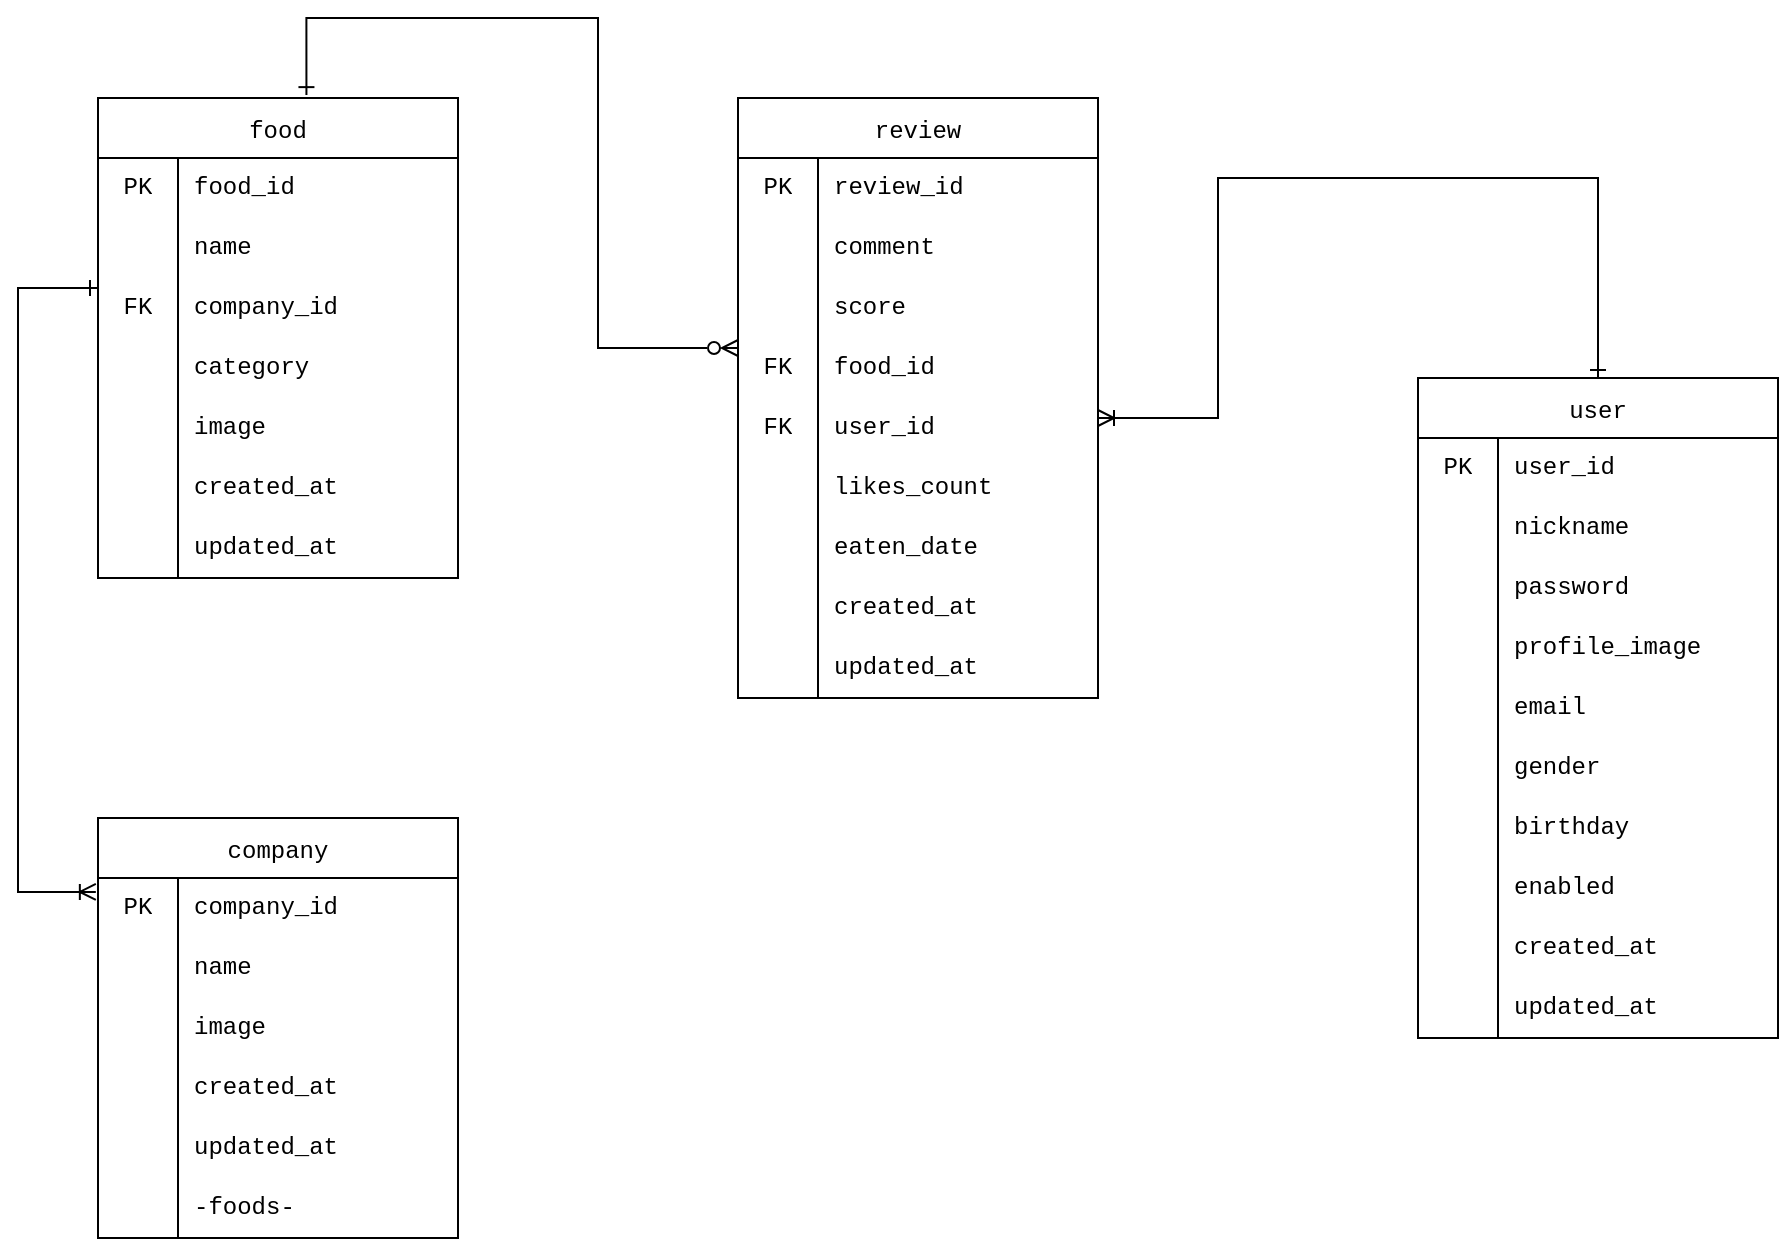 <mxfile>
    <diagram id="VtJQWgpLsLwjE4KGyv9r" name="페이지-1">
        <mxGraphModel dx="1927" dy="570" grid="1" gridSize="10" guides="1" tooltips="1" connect="1" arrows="1" fold="1" page="1" pageScale="1" pageWidth="1169" pageHeight="827" background="none" math="0" shadow="0">
            <root>
                <mxCell id="0"/>
                <mxCell id="1" parent="0"/>
                <mxCell id="TjO5_9sS9XQUn8M-0InC-1" value="food" style="shape=table;startSize=30;container=1;collapsible=0;childLayout=tableLayout;fixedRows=1;rowLines=0;fontStyle=0;fontFamily=Courier New;labelBackgroundColor=none;fontColor=default;fontSize=12;" parent="1" vertex="1">
                    <mxGeometry x="80" y="80" width="180" height="240" as="geometry"/>
                </mxCell>
                <mxCell id="TjO5_9sS9XQUn8M-0InC-2" value="" style="shape=tableRow;horizontal=0;startSize=0;swimlaneHead=0;swimlaneBody=0;top=0;left=0;bottom=0;right=0;collapsible=0;dropTarget=0;fillColor=none;points=[[0,0.5],[1,0.5]];portConstraint=eastwest;fontFamily=Courier New;labelBackgroundColor=none;fontColor=default;fontStyle=0;fontSize=12;" parent="TjO5_9sS9XQUn8M-0InC-1" vertex="1">
                    <mxGeometry y="30" width="180" height="30" as="geometry"/>
                </mxCell>
                <mxCell id="TjO5_9sS9XQUn8M-0InC-3" value="PK" style="shape=partialRectangle;html=1;whiteSpace=wrap;connectable=0;fillColor=none;top=0;left=0;bottom=0;right=0;overflow=hidden;pointerEvents=1;fontFamily=Courier New;labelBackgroundColor=none;fontColor=default;fontStyle=0;fontSize=12;" parent="TjO5_9sS9XQUn8M-0InC-2" vertex="1">
                    <mxGeometry width="40" height="30" as="geometry">
                        <mxRectangle width="40" height="30" as="alternateBounds"/>
                    </mxGeometry>
                </mxCell>
                <mxCell id="TjO5_9sS9XQUn8M-0InC-4" value="food_id" style="shape=partialRectangle;html=1;whiteSpace=wrap;connectable=0;fillColor=none;top=0;left=0;bottom=0;right=0;align=left;spacingLeft=6;overflow=hidden;fontFamily=Courier New;labelBackgroundColor=none;fontColor=default;fontStyle=0;fontSize=12;" parent="TjO5_9sS9XQUn8M-0InC-2" vertex="1">
                    <mxGeometry x="40" width="140" height="30" as="geometry">
                        <mxRectangle width="140" height="30" as="alternateBounds"/>
                    </mxGeometry>
                </mxCell>
                <mxCell id="TjO5_9sS9XQUn8M-0InC-5" value="" style="shape=tableRow;horizontal=0;startSize=0;swimlaneHead=0;swimlaneBody=0;top=0;left=0;bottom=0;right=0;collapsible=0;dropTarget=0;fillColor=none;points=[[0,0.5],[1,0.5]];portConstraint=eastwest;fontFamily=Courier New;labelBackgroundColor=none;fontColor=default;fontStyle=0;fontSize=12;" parent="TjO5_9sS9XQUn8M-0InC-1" vertex="1">
                    <mxGeometry y="60" width="180" height="30" as="geometry"/>
                </mxCell>
                <mxCell id="TjO5_9sS9XQUn8M-0InC-6" value="" style="shape=partialRectangle;html=1;whiteSpace=wrap;connectable=0;fillColor=none;top=0;left=0;bottom=0;right=0;overflow=hidden;fontFamily=Courier New;labelBackgroundColor=none;fontColor=default;fontStyle=0;fontSize=12;" parent="TjO5_9sS9XQUn8M-0InC-5" vertex="1">
                    <mxGeometry width="40" height="30" as="geometry">
                        <mxRectangle width="40" height="30" as="alternateBounds"/>
                    </mxGeometry>
                </mxCell>
                <mxCell id="TjO5_9sS9XQUn8M-0InC-7" value="name" style="shape=partialRectangle;html=1;whiteSpace=wrap;connectable=0;fillColor=none;top=0;left=0;bottom=0;right=0;align=left;spacingLeft=6;overflow=hidden;fontFamily=Courier New;labelBackgroundColor=none;fontColor=default;fontStyle=0;fontSize=12;" parent="TjO5_9sS9XQUn8M-0InC-5" vertex="1">
                    <mxGeometry x="40" width="140" height="30" as="geometry">
                        <mxRectangle width="140" height="30" as="alternateBounds"/>
                    </mxGeometry>
                </mxCell>
                <mxCell id="TjO5_9sS9XQUn8M-0InC-70" style="shape=tableRow;horizontal=0;startSize=0;swimlaneHead=0;swimlaneBody=0;top=0;left=0;bottom=0;right=0;collapsible=0;dropTarget=0;fillColor=none;points=[[0,0.5],[1,0.5]];portConstraint=eastwest;fontFamily=Courier New;labelBackgroundColor=none;fontColor=default;fontStyle=0;fontSize=12;" parent="TjO5_9sS9XQUn8M-0InC-1" vertex="1">
                    <mxGeometry y="90" width="180" height="30" as="geometry"/>
                </mxCell>
                <mxCell id="TjO5_9sS9XQUn8M-0InC-71" value="FK" style="shape=partialRectangle;html=1;whiteSpace=wrap;connectable=0;fillColor=none;top=0;left=0;bottom=0;right=0;overflow=hidden;fontFamily=Courier New;labelBackgroundColor=none;fontColor=default;fontStyle=0;fontSize=12;" parent="TjO5_9sS9XQUn8M-0InC-70" vertex="1">
                    <mxGeometry width="40" height="30" as="geometry">
                        <mxRectangle width="40" height="30" as="alternateBounds"/>
                    </mxGeometry>
                </mxCell>
                <mxCell id="TjO5_9sS9XQUn8M-0InC-72" value="company_id" style="shape=partialRectangle;html=1;whiteSpace=wrap;connectable=0;fillColor=none;top=0;left=0;bottom=0;right=0;align=left;spacingLeft=6;overflow=hidden;fontFamily=Courier New;labelBackgroundColor=none;fontColor=default;fontStyle=0;fontSize=12;" parent="TjO5_9sS9XQUn8M-0InC-70" vertex="1">
                    <mxGeometry x="40" width="140" height="30" as="geometry">
                        <mxRectangle width="140" height="30" as="alternateBounds"/>
                    </mxGeometry>
                </mxCell>
                <mxCell id="TjO5_9sS9XQUn8M-0InC-148" style="shape=tableRow;horizontal=0;startSize=0;swimlaneHead=0;swimlaneBody=0;top=0;left=0;bottom=0;right=0;collapsible=0;dropTarget=0;fillColor=none;points=[[0,0.5],[1,0.5]];portConstraint=eastwest;fontFamily=Courier New;labelBackgroundColor=none;fontColor=default;fontStyle=0;fontSize=12;" parent="TjO5_9sS9XQUn8M-0InC-1" vertex="1">
                    <mxGeometry y="120" width="180" height="30" as="geometry"/>
                </mxCell>
                <mxCell id="TjO5_9sS9XQUn8M-0InC-149" style="shape=partialRectangle;html=1;whiteSpace=wrap;connectable=0;fillColor=none;top=0;left=0;bottom=0;right=0;overflow=hidden;fontFamily=Courier New;labelBackgroundColor=none;fontColor=default;fontStyle=0;fontSize=12;" parent="TjO5_9sS9XQUn8M-0InC-148" vertex="1">
                    <mxGeometry width="40" height="30" as="geometry">
                        <mxRectangle width="40" height="30" as="alternateBounds"/>
                    </mxGeometry>
                </mxCell>
                <mxCell id="TjO5_9sS9XQUn8M-0InC-150" value="category" style="shape=partialRectangle;html=1;whiteSpace=wrap;connectable=0;fillColor=none;top=0;left=0;bottom=0;right=0;align=left;spacingLeft=6;overflow=hidden;fontFamily=Courier New;labelBackgroundColor=none;fontColor=default;fontStyle=0;fontSize=12;" parent="TjO5_9sS9XQUn8M-0InC-148" vertex="1">
                    <mxGeometry x="40" width="140" height="30" as="geometry">
                        <mxRectangle width="140" height="30" as="alternateBounds"/>
                    </mxGeometry>
                </mxCell>
                <mxCell id="TjO5_9sS9XQUn8M-0InC-39" style="shape=tableRow;horizontal=0;startSize=0;swimlaneHead=0;swimlaneBody=0;top=0;left=0;bottom=0;right=0;collapsible=0;dropTarget=0;fillColor=none;points=[[0,0.5],[1,0.5]];portConstraint=eastwest;fontFamily=Courier New;labelBackgroundColor=none;fontColor=default;fontStyle=0;fontSize=12;" parent="TjO5_9sS9XQUn8M-0InC-1" vertex="1">
                    <mxGeometry y="150" width="180" height="30" as="geometry"/>
                </mxCell>
                <mxCell id="TjO5_9sS9XQUn8M-0InC-40" style="shape=partialRectangle;html=1;whiteSpace=wrap;connectable=0;fillColor=none;top=0;left=0;bottom=0;right=0;overflow=hidden;fontFamily=Courier New;labelBackgroundColor=none;fontColor=default;fontStyle=0;fontSize=12;" parent="TjO5_9sS9XQUn8M-0InC-39" vertex="1">
                    <mxGeometry width="40" height="30" as="geometry">
                        <mxRectangle width="40" height="30" as="alternateBounds"/>
                    </mxGeometry>
                </mxCell>
                <mxCell id="TjO5_9sS9XQUn8M-0InC-41" value="image" style="shape=partialRectangle;html=1;whiteSpace=wrap;connectable=0;fillColor=none;top=0;left=0;bottom=0;right=0;align=left;spacingLeft=6;overflow=hidden;fontFamily=Courier New;labelBackgroundColor=none;fontColor=default;fontStyle=0;fontSize=12;" parent="TjO5_9sS9XQUn8M-0InC-39" vertex="1">
                    <mxGeometry x="40" width="140" height="30" as="geometry">
                        <mxRectangle width="140" height="30" as="alternateBounds"/>
                    </mxGeometry>
                </mxCell>
                <mxCell id="TjO5_9sS9XQUn8M-0InC-42" style="shape=tableRow;horizontal=0;startSize=0;swimlaneHead=0;swimlaneBody=0;top=0;left=0;bottom=0;right=0;collapsible=0;dropTarget=0;fillColor=none;points=[[0,0.5],[1,0.5]];portConstraint=eastwest;fontFamily=Courier New;labelBackgroundColor=none;fontColor=default;fontStyle=0;fontSize=12;" parent="TjO5_9sS9XQUn8M-0InC-1" vertex="1">
                    <mxGeometry y="180" width="180" height="30" as="geometry"/>
                </mxCell>
                <mxCell id="TjO5_9sS9XQUn8M-0InC-43" style="shape=partialRectangle;html=1;whiteSpace=wrap;connectable=0;fillColor=none;top=0;left=0;bottom=0;right=0;overflow=hidden;fontFamily=Courier New;labelBackgroundColor=none;fontColor=default;fontStyle=0;fontSize=12;" parent="TjO5_9sS9XQUn8M-0InC-42" vertex="1">
                    <mxGeometry width="40" height="30" as="geometry">
                        <mxRectangle width="40" height="30" as="alternateBounds"/>
                    </mxGeometry>
                </mxCell>
                <mxCell id="TjO5_9sS9XQUn8M-0InC-44" value="created_at" style="shape=partialRectangle;html=1;whiteSpace=wrap;connectable=0;fillColor=none;top=0;left=0;bottom=0;right=0;align=left;spacingLeft=6;overflow=hidden;fontFamily=Courier New;labelBackgroundColor=none;fontColor=default;fontStyle=0;fontSize=12;" parent="TjO5_9sS9XQUn8M-0InC-42" vertex="1">
                    <mxGeometry x="40" width="140" height="30" as="geometry">
                        <mxRectangle width="140" height="30" as="alternateBounds"/>
                    </mxGeometry>
                </mxCell>
                <mxCell id="TjO5_9sS9XQUn8M-0InC-45" style="shape=tableRow;horizontal=0;startSize=0;swimlaneHead=0;swimlaneBody=0;top=0;left=0;bottom=0;right=0;collapsible=0;dropTarget=0;fillColor=none;points=[[0,0.5],[1,0.5]];portConstraint=eastwest;fontFamily=Courier New;labelBackgroundColor=none;fontColor=default;fontStyle=0;fontSize=12;" parent="TjO5_9sS9XQUn8M-0InC-1" vertex="1">
                    <mxGeometry y="210" width="180" height="30" as="geometry"/>
                </mxCell>
                <mxCell id="TjO5_9sS9XQUn8M-0InC-46" style="shape=partialRectangle;html=1;whiteSpace=wrap;connectable=0;fillColor=none;top=0;left=0;bottom=0;right=0;overflow=hidden;fontFamily=Courier New;labelBackgroundColor=none;fontColor=default;fontStyle=0;fontSize=12;" parent="TjO5_9sS9XQUn8M-0InC-45" vertex="1">
                    <mxGeometry width="40" height="30" as="geometry">
                        <mxRectangle width="40" height="30" as="alternateBounds"/>
                    </mxGeometry>
                </mxCell>
                <mxCell id="TjO5_9sS9XQUn8M-0InC-47" value="updated_at" style="shape=partialRectangle;html=1;whiteSpace=wrap;connectable=0;fillColor=none;top=0;left=0;bottom=0;right=0;align=left;spacingLeft=6;overflow=hidden;fontFamily=Courier New;labelBackgroundColor=none;fontColor=default;fontStyle=0;fontSize=12;" parent="TjO5_9sS9XQUn8M-0InC-45" vertex="1">
                    <mxGeometry x="40" width="140" height="30" as="geometry">
                        <mxRectangle width="140" height="30" as="alternateBounds"/>
                    </mxGeometry>
                </mxCell>
                <mxCell id="TjO5_9sS9XQUn8M-0InC-48" value="company" style="shape=table;startSize=30;container=1;collapsible=0;childLayout=tableLayout;fixedRows=1;rowLines=0;fontStyle=0;fontFamily=Courier New;labelBackgroundColor=none;fontColor=default;fontSize=12;" parent="1" vertex="1">
                    <mxGeometry x="80" y="440" width="180" height="210" as="geometry"/>
                </mxCell>
                <mxCell id="TjO5_9sS9XQUn8M-0InC-49" value="" style="shape=tableRow;horizontal=0;startSize=0;swimlaneHead=0;swimlaneBody=0;top=0;left=0;bottom=0;right=0;collapsible=0;dropTarget=0;fillColor=none;points=[[0,0.5],[1,0.5]];portConstraint=eastwest;fontFamily=Courier New;labelBackgroundColor=none;fontColor=default;fontStyle=0;fontSize=12;" parent="TjO5_9sS9XQUn8M-0InC-48" vertex="1">
                    <mxGeometry y="30" width="180" height="30" as="geometry"/>
                </mxCell>
                <mxCell id="TjO5_9sS9XQUn8M-0InC-50" value="PK" style="shape=partialRectangle;html=1;whiteSpace=wrap;connectable=0;fillColor=none;top=0;left=0;bottom=0;right=0;overflow=hidden;pointerEvents=1;fontFamily=Courier New;labelBackgroundColor=none;fontColor=default;fontStyle=0;fontSize=12;" parent="TjO5_9sS9XQUn8M-0InC-49" vertex="1">
                    <mxGeometry width="40" height="30" as="geometry">
                        <mxRectangle width="40" height="30" as="alternateBounds"/>
                    </mxGeometry>
                </mxCell>
                <mxCell id="TjO5_9sS9XQUn8M-0InC-51" value="company_id" style="shape=partialRectangle;html=1;whiteSpace=wrap;connectable=0;fillColor=none;top=0;left=0;bottom=0;right=0;align=left;spacingLeft=6;overflow=hidden;fontFamily=Courier New;labelBackgroundColor=none;fontColor=default;fontStyle=0;fontSize=12;" parent="TjO5_9sS9XQUn8M-0InC-49" vertex="1">
                    <mxGeometry x="40" width="140" height="30" as="geometry">
                        <mxRectangle width="140" height="30" as="alternateBounds"/>
                    </mxGeometry>
                </mxCell>
                <mxCell id="TjO5_9sS9XQUn8M-0InC-52" value="" style="shape=tableRow;horizontal=0;startSize=0;swimlaneHead=0;swimlaneBody=0;top=0;left=0;bottom=0;right=0;collapsible=0;dropTarget=0;fillColor=none;points=[[0,0.5],[1,0.5]];portConstraint=eastwest;fontFamily=Courier New;labelBackgroundColor=none;fontColor=default;fontStyle=0;fontSize=12;" parent="TjO5_9sS9XQUn8M-0InC-48" vertex="1">
                    <mxGeometry y="60" width="180" height="30" as="geometry"/>
                </mxCell>
                <mxCell id="TjO5_9sS9XQUn8M-0InC-53" value="" style="shape=partialRectangle;html=1;whiteSpace=wrap;connectable=0;fillColor=none;top=0;left=0;bottom=0;right=0;overflow=hidden;fontFamily=Courier New;labelBackgroundColor=none;fontColor=default;fontStyle=0;fontSize=12;" parent="TjO5_9sS9XQUn8M-0InC-52" vertex="1">
                    <mxGeometry width="40" height="30" as="geometry">
                        <mxRectangle width="40" height="30" as="alternateBounds"/>
                    </mxGeometry>
                </mxCell>
                <mxCell id="TjO5_9sS9XQUn8M-0InC-54" value="name" style="shape=partialRectangle;html=1;whiteSpace=wrap;connectable=0;fillColor=none;top=0;left=0;bottom=0;right=0;align=left;spacingLeft=6;overflow=hidden;fontFamily=Courier New;labelBackgroundColor=none;fontColor=default;fontStyle=0;fontSize=12;" parent="TjO5_9sS9XQUn8M-0InC-52" vertex="1">
                    <mxGeometry x="40" width="140" height="30" as="geometry">
                        <mxRectangle width="140" height="30" as="alternateBounds"/>
                    </mxGeometry>
                </mxCell>
                <mxCell id="TjO5_9sS9XQUn8M-0InC-58" style="shape=tableRow;horizontal=0;startSize=0;swimlaneHead=0;swimlaneBody=0;top=0;left=0;bottom=0;right=0;collapsible=0;dropTarget=0;fillColor=none;points=[[0,0.5],[1,0.5]];portConstraint=eastwest;fontFamily=Courier New;labelBackgroundColor=none;fontColor=default;fontStyle=0;fontSize=12;" parent="TjO5_9sS9XQUn8M-0InC-48" vertex="1">
                    <mxGeometry y="90" width="180" height="30" as="geometry"/>
                </mxCell>
                <mxCell id="TjO5_9sS9XQUn8M-0InC-59" style="shape=partialRectangle;html=1;whiteSpace=wrap;connectable=0;fillColor=none;top=0;left=0;bottom=0;right=0;overflow=hidden;fontFamily=Courier New;labelBackgroundColor=none;fontColor=default;fontStyle=0;fontSize=12;" parent="TjO5_9sS9XQUn8M-0InC-58" vertex="1">
                    <mxGeometry width="40" height="30" as="geometry">
                        <mxRectangle width="40" height="30" as="alternateBounds"/>
                    </mxGeometry>
                </mxCell>
                <mxCell id="TjO5_9sS9XQUn8M-0InC-60" value="image" style="shape=partialRectangle;html=1;whiteSpace=wrap;connectable=0;fillColor=none;top=0;left=0;bottom=0;right=0;align=left;spacingLeft=6;overflow=hidden;fontFamily=Courier New;labelBackgroundColor=none;fontColor=default;fontStyle=0;fontSize=12;" parent="TjO5_9sS9XQUn8M-0InC-58" vertex="1">
                    <mxGeometry x="40" width="140" height="30" as="geometry">
                        <mxRectangle width="140" height="30" as="alternateBounds"/>
                    </mxGeometry>
                </mxCell>
                <mxCell id="TjO5_9sS9XQUn8M-0InC-61" style="shape=tableRow;horizontal=0;startSize=0;swimlaneHead=0;swimlaneBody=0;top=0;left=0;bottom=0;right=0;collapsible=0;dropTarget=0;fillColor=none;points=[[0,0.5],[1,0.5]];portConstraint=eastwest;fontFamily=Courier New;labelBackgroundColor=none;fontColor=default;fontStyle=0;fontSize=12;" parent="TjO5_9sS9XQUn8M-0InC-48" vertex="1">
                    <mxGeometry y="120" width="180" height="30" as="geometry"/>
                </mxCell>
                <mxCell id="TjO5_9sS9XQUn8M-0InC-62" style="shape=partialRectangle;html=1;whiteSpace=wrap;connectable=0;fillColor=none;top=0;left=0;bottom=0;right=0;overflow=hidden;fontFamily=Courier New;labelBackgroundColor=none;fontColor=default;fontStyle=0;fontSize=12;" parent="TjO5_9sS9XQUn8M-0InC-61" vertex="1">
                    <mxGeometry width="40" height="30" as="geometry">
                        <mxRectangle width="40" height="30" as="alternateBounds"/>
                    </mxGeometry>
                </mxCell>
                <mxCell id="TjO5_9sS9XQUn8M-0InC-63" value="created_at" style="shape=partialRectangle;html=1;whiteSpace=wrap;connectable=0;fillColor=none;top=0;left=0;bottom=0;right=0;align=left;spacingLeft=6;overflow=hidden;fontFamily=Courier New;labelBackgroundColor=none;fontColor=default;fontStyle=0;fontSize=12;" parent="TjO5_9sS9XQUn8M-0InC-61" vertex="1">
                    <mxGeometry x="40" width="140" height="30" as="geometry">
                        <mxRectangle width="140" height="30" as="alternateBounds"/>
                    </mxGeometry>
                </mxCell>
                <mxCell id="TjO5_9sS9XQUn8M-0InC-64" style="shape=tableRow;horizontal=0;startSize=0;swimlaneHead=0;swimlaneBody=0;top=0;left=0;bottom=0;right=0;collapsible=0;dropTarget=0;fillColor=none;points=[[0,0.5],[1,0.5]];portConstraint=eastwest;fontFamily=Courier New;labelBackgroundColor=none;fontColor=default;fontStyle=0;fontSize=12;" parent="TjO5_9sS9XQUn8M-0InC-48" vertex="1">
                    <mxGeometry y="150" width="180" height="30" as="geometry"/>
                </mxCell>
                <mxCell id="TjO5_9sS9XQUn8M-0InC-65" style="shape=partialRectangle;html=1;whiteSpace=wrap;connectable=0;fillColor=none;top=0;left=0;bottom=0;right=0;overflow=hidden;fontFamily=Courier New;labelBackgroundColor=none;fontColor=default;fontStyle=0;fontSize=12;" parent="TjO5_9sS9XQUn8M-0InC-64" vertex="1">
                    <mxGeometry width="40" height="30" as="geometry">
                        <mxRectangle width="40" height="30" as="alternateBounds"/>
                    </mxGeometry>
                </mxCell>
                <mxCell id="TjO5_9sS9XQUn8M-0InC-66" value="updated_at" style="shape=partialRectangle;html=1;whiteSpace=wrap;connectable=0;fillColor=none;top=0;left=0;bottom=0;right=0;align=left;spacingLeft=6;overflow=hidden;fontFamily=Courier New;labelBackgroundColor=none;fontColor=default;fontStyle=0;fontSize=12;" parent="TjO5_9sS9XQUn8M-0InC-64" vertex="1">
                    <mxGeometry x="40" width="140" height="30" as="geometry">
                        <mxRectangle width="140" height="30" as="alternateBounds"/>
                    </mxGeometry>
                </mxCell>
                <mxCell id="TjO5_9sS9XQUn8M-0InC-67" style="shape=tableRow;horizontal=0;startSize=0;swimlaneHead=0;swimlaneBody=0;top=0;left=0;bottom=0;right=0;collapsible=0;dropTarget=0;fillColor=none;points=[[0,0.5],[1,0.5]];portConstraint=eastwest;fontFamily=Courier New;labelBackgroundColor=none;fontColor=default;fontStyle=0;fontSize=12;" parent="TjO5_9sS9XQUn8M-0InC-48" vertex="1">
                    <mxGeometry y="180" width="180" height="30" as="geometry"/>
                </mxCell>
                <mxCell id="TjO5_9sS9XQUn8M-0InC-68" value="" style="shape=partialRectangle;html=1;whiteSpace=wrap;connectable=0;fillColor=none;top=0;left=0;bottom=0;right=0;overflow=hidden;fontFamily=Courier New;labelBackgroundColor=none;fontColor=default;fontStyle=0;fontSize=12;" parent="TjO5_9sS9XQUn8M-0InC-67" vertex="1">
                    <mxGeometry width="40" height="30" as="geometry">
                        <mxRectangle width="40" height="30" as="alternateBounds"/>
                    </mxGeometry>
                </mxCell>
                <mxCell id="TjO5_9sS9XQUn8M-0InC-69" value="-foods-" style="shape=partialRectangle;html=1;whiteSpace=wrap;connectable=0;fillColor=none;top=0;left=0;bottom=0;right=0;align=left;spacingLeft=6;overflow=hidden;fontFamily=Courier New;labelBackgroundColor=none;fontColor=default;fontStyle=0;fontSize=12;" parent="TjO5_9sS9XQUn8M-0InC-67" vertex="1">
                    <mxGeometry x="40" width="140" height="30" as="geometry">
                        <mxRectangle width="140" height="30" as="alternateBounds"/>
                    </mxGeometry>
                </mxCell>
                <mxCell id="TjO5_9sS9XQUn8M-0InC-185" style="edgeStyle=orthogonalEdgeStyle;rounded=0;orthogonalLoop=1;jettySize=auto;html=1;startArrow=ERone;startFill=0;endArrow=ERoneToMany;endFill=0;fontFamily=Courier New;labelBackgroundColor=none;fontColor=default;fontStyle=0;fontSize=12;" parent="1" source="TjO5_9sS9XQUn8M-0InC-95" target="TjO5_9sS9XQUn8M-0InC-139" edge="1">
                    <mxGeometry relative="1" as="geometry">
                        <Array as="points">
                            <mxPoint x="830" y="120"/>
                            <mxPoint x="640" y="120"/>
                            <mxPoint x="640" y="240"/>
                        </Array>
                    </mxGeometry>
                </mxCell>
                <mxCell id="TjO5_9sS9XQUn8M-0InC-95" value="user" style="shape=table;startSize=30;container=1;collapsible=0;childLayout=tableLayout;fixedRows=1;rowLines=0;fontStyle=0;fontFamily=Courier New;labelBackgroundColor=none;fontColor=default;fontSize=12;" parent="1" vertex="1">
                    <mxGeometry x="740" y="220" width="180" height="330" as="geometry"/>
                </mxCell>
                <mxCell id="TjO5_9sS9XQUn8M-0InC-96" value="" style="shape=tableRow;horizontal=0;startSize=0;swimlaneHead=0;swimlaneBody=0;top=0;left=0;bottom=0;right=0;collapsible=0;dropTarget=0;fillColor=none;points=[[0,0.5],[1,0.5]];portConstraint=eastwest;fontFamily=Courier New;labelBackgroundColor=none;fontColor=default;fontStyle=0;fontSize=12;" parent="TjO5_9sS9XQUn8M-0InC-95" vertex="1">
                    <mxGeometry y="30" width="180" height="30" as="geometry"/>
                </mxCell>
                <mxCell id="TjO5_9sS9XQUn8M-0InC-97" value="PK" style="shape=partialRectangle;html=1;whiteSpace=wrap;connectable=0;fillColor=none;top=0;left=0;bottom=0;right=0;overflow=hidden;pointerEvents=1;fontFamily=Courier New;labelBackgroundColor=none;fontColor=default;fontStyle=0;fontSize=12;" parent="TjO5_9sS9XQUn8M-0InC-96" vertex="1">
                    <mxGeometry width="40" height="30" as="geometry">
                        <mxRectangle width="40" height="30" as="alternateBounds"/>
                    </mxGeometry>
                </mxCell>
                <mxCell id="TjO5_9sS9XQUn8M-0InC-98" value="user_id" style="shape=partialRectangle;html=1;whiteSpace=wrap;connectable=0;fillColor=none;top=0;left=0;bottom=0;right=0;align=left;spacingLeft=6;overflow=hidden;fontFamily=Courier New;labelBackgroundColor=none;fontColor=default;fontStyle=0;fontSize=12;" parent="TjO5_9sS9XQUn8M-0InC-96" vertex="1">
                    <mxGeometry x="40" width="140" height="30" as="geometry">
                        <mxRectangle width="140" height="30" as="alternateBounds"/>
                    </mxGeometry>
                </mxCell>
                <mxCell id="TjO5_9sS9XQUn8M-0InC-99" value="" style="shape=tableRow;horizontal=0;startSize=0;swimlaneHead=0;swimlaneBody=0;top=0;left=0;bottom=0;right=0;collapsible=0;dropTarget=0;fillColor=none;points=[[0,0.5],[1,0.5]];portConstraint=eastwest;fontFamily=Courier New;labelBackgroundColor=none;fontColor=default;fontStyle=0;fontSize=12;" parent="TjO5_9sS9XQUn8M-0InC-95" vertex="1">
                    <mxGeometry y="60" width="180" height="30" as="geometry"/>
                </mxCell>
                <mxCell id="TjO5_9sS9XQUn8M-0InC-100" value="" style="shape=partialRectangle;html=1;whiteSpace=wrap;connectable=0;fillColor=none;top=0;left=0;bottom=0;right=0;overflow=hidden;fontFamily=Courier New;labelBackgroundColor=none;fontColor=default;fontStyle=0;fontSize=12;" parent="TjO5_9sS9XQUn8M-0InC-99" vertex="1">
                    <mxGeometry width="40" height="30" as="geometry">
                        <mxRectangle width="40" height="30" as="alternateBounds"/>
                    </mxGeometry>
                </mxCell>
                <mxCell id="TjO5_9sS9XQUn8M-0InC-101" value="nickname" style="shape=partialRectangle;html=1;whiteSpace=wrap;connectable=0;fillColor=none;top=0;left=0;bottom=0;right=0;align=left;spacingLeft=6;overflow=hidden;fontFamily=Courier New;labelBackgroundColor=none;fontColor=default;fontStyle=0;fontSize=12;" parent="TjO5_9sS9XQUn8M-0InC-99" vertex="1">
                    <mxGeometry x="40" width="140" height="30" as="geometry">
                        <mxRectangle width="140" height="30" as="alternateBounds"/>
                    </mxGeometry>
                </mxCell>
                <mxCell id="TjO5_9sS9XQUn8M-0InC-102" value="" style="shape=tableRow;horizontal=0;startSize=0;swimlaneHead=0;swimlaneBody=0;top=0;left=0;bottom=0;right=0;collapsible=0;dropTarget=0;fillColor=none;points=[[0,0.5],[1,0.5]];portConstraint=eastwest;fontFamily=Courier New;labelBackgroundColor=none;fontColor=default;fontStyle=0;fontSize=12;" parent="TjO5_9sS9XQUn8M-0InC-95" vertex="1">
                    <mxGeometry y="90" width="180" height="30" as="geometry"/>
                </mxCell>
                <mxCell id="TjO5_9sS9XQUn8M-0InC-103" value="" style="shape=partialRectangle;html=1;whiteSpace=wrap;connectable=0;fillColor=none;top=0;left=0;bottom=0;right=0;overflow=hidden;fontFamily=Courier New;labelBackgroundColor=none;fontColor=default;fontStyle=0;fontSize=12;" parent="TjO5_9sS9XQUn8M-0InC-102" vertex="1">
                    <mxGeometry width="40" height="30" as="geometry">
                        <mxRectangle width="40" height="30" as="alternateBounds"/>
                    </mxGeometry>
                </mxCell>
                <mxCell id="TjO5_9sS9XQUn8M-0InC-104" value="password" style="shape=partialRectangle;html=1;whiteSpace=wrap;connectable=0;fillColor=none;top=0;left=0;bottom=0;right=0;align=left;spacingLeft=6;overflow=hidden;fontFamily=Courier New;labelBackgroundColor=none;fontColor=default;fontStyle=0;fontSize=12;" parent="TjO5_9sS9XQUn8M-0InC-102" vertex="1">
                    <mxGeometry x="40" width="140" height="30" as="geometry">
                        <mxRectangle width="140" height="30" as="alternateBounds"/>
                    </mxGeometry>
                </mxCell>
                <mxCell id="TjO5_9sS9XQUn8M-0InC-108" style="shape=tableRow;horizontal=0;startSize=0;swimlaneHead=0;swimlaneBody=0;top=0;left=0;bottom=0;right=0;collapsible=0;dropTarget=0;fillColor=none;points=[[0,0.5],[1,0.5]];portConstraint=eastwest;fontFamily=Courier New;labelBackgroundColor=none;fontColor=default;fontStyle=0;fontSize=12;" parent="TjO5_9sS9XQUn8M-0InC-95" vertex="1">
                    <mxGeometry y="120" width="180" height="30" as="geometry"/>
                </mxCell>
                <mxCell id="TjO5_9sS9XQUn8M-0InC-109" style="shape=partialRectangle;html=1;whiteSpace=wrap;connectable=0;fillColor=none;top=0;left=0;bottom=0;right=0;overflow=hidden;fontFamily=Courier New;labelBackgroundColor=none;fontColor=default;fontStyle=0;fontSize=12;" parent="TjO5_9sS9XQUn8M-0InC-108" vertex="1">
                    <mxGeometry width="40" height="30" as="geometry">
                        <mxRectangle width="40" height="30" as="alternateBounds"/>
                    </mxGeometry>
                </mxCell>
                <mxCell id="TjO5_9sS9XQUn8M-0InC-110" value="profile_image" style="shape=partialRectangle;html=1;whiteSpace=wrap;connectable=0;fillColor=none;top=0;left=0;bottom=0;right=0;align=left;spacingLeft=6;overflow=hidden;fontFamily=Courier New;labelBackgroundColor=none;fontColor=default;fontStyle=0;fontSize=12;" parent="TjO5_9sS9XQUn8M-0InC-108" vertex="1">
                    <mxGeometry x="40" width="140" height="30" as="geometry">
                        <mxRectangle width="140" height="30" as="alternateBounds"/>
                    </mxGeometry>
                </mxCell>
                <mxCell id="TjO5_9sS9XQUn8M-0InC-120" style="shape=tableRow;horizontal=0;startSize=0;swimlaneHead=0;swimlaneBody=0;top=0;left=0;bottom=0;right=0;collapsible=0;dropTarget=0;fillColor=none;points=[[0,0.5],[1,0.5]];portConstraint=eastwest;fontFamily=Courier New;labelBackgroundColor=none;fontColor=default;fontStyle=0;fontSize=12;" parent="TjO5_9sS9XQUn8M-0InC-95" vertex="1">
                    <mxGeometry y="150" width="180" height="30" as="geometry"/>
                </mxCell>
                <mxCell id="TjO5_9sS9XQUn8M-0InC-121" style="shape=partialRectangle;html=1;whiteSpace=wrap;connectable=0;fillColor=none;top=0;left=0;bottom=0;right=0;overflow=hidden;fontFamily=Courier New;labelBackgroundColor=none;fontColor=default;fontStyle=0;fontSize=12;" parent="TjO5_9sS9XQUn8M-0InC-120" vertex="1">
                    <mxGeometry width="40" height="30" as="geometry">
                        <mxRectangle width="40" height="30" as="alternateBounds"/>
                    </mxGeometry>
                </mxCell>
                <mxCell id="TjO5_9sS9XQUn8M-0InC-122" value="email" style="shape=partialRectangle;html=1;whiteSpace=wrap;connectable=0;fillColor=none;top=0;left=0;bottom=0;right=0;align=left;spacingLeft=6;overflow=hidden;fontFamily=Courier New;labelBackgroundColor=none;fontColor=default;fontStyle=0;fontSize=12;" parent="TjO5_9sS9XQUn8M-0InC-120" vertex="1">
                    <mxGeometry x="40" width="140" height="30" as="geometry">
                        <mxRectangle width="140" height="30" as="alternateBounds"/>
                    </mxGeometry>
                </mxCell>
                <mxCell id="TjO5_9sS9XQUn8M-0InC-117" style="shape=tableRow;horizontal=0;startSize=0;swimlaneHead=0;swimlaneBody=0;top=0;left=0;bottom=0;right=0;collapsible=0;dropTarget=0;fillColor=none;points=[[0,0.5],[1,0.5]];portConstraint=eastwest;fontFamily=Courier New;labelBackgroundColor=none;fontColor=default;fontStyle=0;fontSize=12;" parent="TjO5_9sS9XQUn8M-0InC-95" vertex="1">
                    <mxGeometry y="180" width="180" height="30" as="geometry"/>
                </mxCell>
                <mxCell id="TjO5_9sS9XQUn8M-0InC-118" style="shape=partialRectangle;html=1;whiteSpace=wrap;connectable=0;fillColor=none;top=0;left=0;bottom=0;right=0;overflow=hidden;fontFamily=Courier New;labelBackgroundColor=none;fontColor=default;fontStyle=0;fontSize=12;" parent="TjO5_9sS9XQUn8M-0InC-117" vertex="1">
                    <mxGeometry width="40" height="30" as="geometry">
                        <mxRectangle width="40" height="30" as="alternateBounds"/>
                    </mxGeometry>
                </mxCell>
                <mxCell id="TjO5_9sS9XQUn8M-0InC-119" value="gender" style="shape=partialRectangle;html=1;whiteSpace=wrap;connectable=0;fillColor=none;top=0;left=0;bottom=0;right=0;align=left;spacingLeft=6;overflow=hidden;fontFamily=Courier New;labelBackgroundColor=none;fontColor=default;fontStyle=0;fontSize=12;" parent="TjO5_9sS9XQUn8M-0InC-117" vertex="1">
                    <mxGeometry x="40" width="140" height="30" as="geometry">
                        <mxRectangle width="140" height="30" as="alternateBounds"/>
                    </mxGeometry>
                </mxCell>
                <mxCell id="TjO5_9sS9XQUn8M-0InC-123" style="shape=tableRow;horizontal=0;startSize=0;swimlaneHead=0;swimlaneBody=0;top=0;left=0;bottom=0;right=0;collapsible=0;dropTarget=0;fillColor=none;points=[[0,0.5],[1,0.5]];portConstraint=eastwest;fontFamily=Courier New;labelBackgroundColor=none;fontColor=default;fontStyle=0;fontSize=12;" parent="TjO5_9sS9XQUn8M-0InC-95" vertex="1">
                    <mxGeometry y="210" width="180" height="30" as="geometry"/>
                </mxCell>
                <mxCell id="TjO5_9sS9XQUn8M-0InC-124" style="shape=partialRectangle;html=1;whiteSpace=wrap;connectable=0;fillColor=none;top=0;left=0;bottom=0;right=0;overflow=hidden;fontFamily=Courier New;labelBackgroundColor=none;fontColor=default;fontStyle=0;fontSize=12;" parent="TjO5_9sS9XQUn8M-0InC-123" vertex="1">
                    <mxGeometry width="40" height="30" as="geometry">
                        <mxRectangle width="40" height="30" as="alternateBounds"/>
                    </mxGeometry>
                </mxCell>
                <mxCell id="TjO5_9sS9XQUn8M-0InC-125" value="birthday" style="shape=partialRectangle;html=1;whiteSpace=wrap;connectable=0;fillColor=none;top=0;left=0;bottom=0;right=0;align=left;spacingLeft=6;overflow=hidden;fontFamily=Courier New;labelBackgroundColor=none;fontColor=default;fontStyle=0;fontSize=12;" parent="TjO5_9sS9XQUn8M-0InC-123" vertex="1">
                    <mxGeometry x="40" width="140" height="30" as="geometry">
                        <mxRectangle width="140" height="30" as="alternateBounds"/>
                    </mxGeometry>
                </mxCell>
                <mxCell id="6" style="shape=tableRow;horizontal=0;startSize=0;swimlaneHead=0;swimlaneBody=0;top=0;left=0;bottom=0;right=0;collapsible=0;dropTarget=0;fillColor=none;points=[[0,0.5],[1,0.5]];portConstraint=eastwest;fontFamily=Courier New;labelBackgroundColor=none;fontColor=default;fontStyle=0;fontSize=12;" parent="TjO5_9sS9XQUn8M-0InC-95" vertex="1">
                    <mxGeometry y="240" width="180" height="30" as="geometry"/>
                </mxCell>
                <mxCell id="7" style="shape=partialRectangle;html=1;whiteSpace=wrap;connectable=0;fillColor=none;top=0;left=0;bottom=0;right=0;overflow=hidden;fontFamily=Courier New;labelBackgroundColor=none;fontColor=default;fontStyle=0;fontSize=12;" parent="6" vertex="1">
                    <mxGeometry width="40" height="30" as="geometry">
                        <mxRectangle width="40" height="30" as="alternateBounds"/>
                    </mxGeometry>
                </mxCell>
                <mxCell id="8" value="enabled" style="shape=partialRectangle;html=1;whiteSpace=wrap;connectable=0;fillColor=none;top=0;left=0;bottom=0;right=0;align=left;spacingLeft=6;overflow=hidden;fontFamily=Courier New;labelBackgroundColor=none;fontColor=default;fontStyle=0;fontSize=12;" parent="6" vertex="1">
                    <mxGeometry x="40" width="140" height="30" as="geometry">
                        <mxRectangle width="140" height="30" as="alternateBounds"/>
                    </mxGeometry>
                </mxCell>
                <mxCell id="TjO5_9sS9XQUn8M-0InC-111" style="shape=tableRow;horizontal=0;startSize=0;swimlaneHead=0;swimlaneBody=0;top=0;left=0;bottom=0;right=0;collapsible=0;dropTarget=0;fillColor=none;points=[[0,0.5],[1,0.5]];portConstraint=eastwest;fontFamily=Courier New;labelBackgroundColor=none;fontColor=default;fontStyle=0;fontSize=12;" parent="TjO5_9sS9XQUn8M-0InC-95" vertex="1">
                    <mxGeometry y="270" width="180" height="30" as="geometry"/>
                </mxCell>
                <mxCell id="TjO5_9sS9XQUn8M-0InC-112" style="shape=partialRectangle;html=1;whiteSpace=wrap;connectable=0;fillColor=none;top=0;left=0;bottom=0;right=0;overflow=hidden;fontFamily=Courier New;labelBackgroundColor=none;fontColor=default;fontStyle=0;fontSize=12;" parent="TjO5_9sS9XQUn8M-0InC-111" vertex="1">
                    <mxGeometry width="40" height="30" as="geometry">
                        <mxRectangle width="40" height="30" as="alternateBounds"/>
                    </mxGeometry>
                </mxCell>
                <mxCell id="TjO5_9sS9XQUn8M-0InC-113" value="created_at" style="shape=partialRectangle;html=1;whiteSpace=wrap;connectable=0;fillColor=none;top=0;left=0;bottom=0;right=0;align=left;spacingLeft=6;overflow=hidden;fontFamily=Courier New;labelBackgroundColor=none;fontColor=default;fontStyle=0;fontSize=12;" parent="TjO5_9sS9XQUn8M-0InC-111" vertex="1">
                    <mxGeometry x="40" width="140" height="30" as="geometry">
                        <mxRectangle width="140" height="30" as="alternateBounds"/>
                    </mxGeometry>
                </mxCell>
                <mxCell id="TjO5_9sS9XQUn8M-0InC-114" style="shape=tableRow;horizontal=0;startSize=0;swimlaneHead=0;swimlaneBody=0;top=0;left=0;bottom=0;right=0;collapsible=0;dropTarget=0;fillColor=none;points=[[0,0.5],[1,0.5]];portConstraint=eastwest;fontFamily=Courier New;labelBackgroundColor=none;fontColor=default;fontStyle=0;fontSize=12;" parent="TjO5_9sS9XQUn8M-0InC-95" vertex="1">
                    <mxGeometry y="300" width="180" height="30" as="geometry"/>
                </mxCell>
                <mxCell id="TjO5_9sS9XQUn8M-0InC-115" style="shape=partialRectangle;html=1;whiteSpace=wrap;connectable=0;fillColor=none;top=0;left=0;bottom=0;right=0;overflow=hidden;fontFamily=Courier New;labelBackgroundColor=none;fontColor=default;fontStyle=0;fontSize=12;" parent="TjO5_9sS9XQUn8M-0InC-114" vertex="1">
                    <mxGeometry width="40" height="30" as="geometry">
                        <mxRectangle width="40" height="30" as="alternateBounds"/>
                    </mxGeometry>
                </mxCell>
                <mxCell id="TjO5_9sS9XQUn8M-0InC-116" value="updated_at" style="shape=partialRectangle;html=1;whiteSpace=wrap;connectable=0;fillColor=none;top=0;left=0;bottom=0;right=0;align=left;spacingLeft=6;overflow=hidden;fontFamily=Courier New;labelBackgroundColor=none;fontColor=default;fontStyle=0;fontSize=12;" parent="TjO5_9sS9XQUn8M-0InC-114" vertex="1">
                    <mxGeometry x="40" width="140" height="30" as="geometry">
                        <mxRectangle width="140" height="30" as="alternateBounds"/>
                    </mxGeometry>
                </mxCell>
                <mxCell id="TjO5_9sS9XQUn8M-0InC-126" value="review" style="shape=table;startSize=30;container=1;collapsible=0;childLayout=tableLayout;fixedRows=1;rowLines=0;fontStyle=0;fontFamily=Courier New;labelBackgroundColor=none;fontColor=default;fontSize=12;" parent="1" vertex="1">
                    <mxGeometry x="400" y="80" width="180" height="300" as="geometry"/>
                </mxCell>
                <mxCell id="TjO5_9sS9XQUn8M-0InC-127" value="" style="shape=tableRow;horizontal=0;startSize=0;swimlaneHead=0;swimlaneBody=0;top=0;left=0;bottom=0;right=0;collapsible=0;dropTarget=0;fillColor=none;points=[[0,0.5],[1,0.5]];portConstraint=eastwest;fontFamily=Courier New;labelBackgroundColor=none;fontColor=default;fontStyle=0;fontSize=12;" parent="TjO5_9sS9XQUn8M-0InC-126" vertex="1">
                    <mxGeometry y="30" width="180" height="30" as="geometry"/>
                </mxCell>
                <mxCell id="TjO5_9sS9XQUn8M-0InC-128" value="PK" style="shape=partialRectangle;html=1;whiteSpace=wrap;connectable=0;fillColor=none;top=0;left=0;bottom=0;right=0;overflow=hidden;pointerEvents=1;fontFamily=Courier New;labelBackgroundColor=none;fontColor=default;fontStyle=0;fontSize=12;" parent="TjO5_9sS9XQUn8M-0InC-127" vertex="1">
                    <mxGeometry width="40" height="30" as="geometry">
                        <mxRectangle width="40" height="30" as="alternateBounds"/>
                    </mxGeometry>
                </mxCell>
                <mxCell id="TjO5_9sS9XQUn8M-0InC-129" value="review_id" style="shape=partialRectangle;html=1;whiteSpace=wrap;connectable=0;fillColor=none;top=0;left=0;bottom=0;right=0;align=left;spacingLeft=6;overflow=hidden;fontFamily=Courier New;labelBackgroundColor=none;fontColor=default;fontStyle=0;fontSize=12;" parent="TjO5_9sS9XQUn8M-0InC-127" vertex="1">
                    <mxGeometry x="40" width="140" height="30" as="geometry">
                        <mxRectangle width="140" height="30" as="alternateBounds"/>
                    </mxGeometry>
                </mxCell>
                <mxCell id="TjO5_9sS9XQUn8M-0InC-130" value="" style="shape=tableRow;horizontal=0;startSize=0;swimlaneHead=0;swimlaneBody=0;top=0;left=0;bottom=0;right=0;collapsible=0;dropTarget=0;fillColor=none;points=[[0,0.5],[1,0.5]];portConstraint=eastwest;fontFamily=Courier New;labelBackgroundColor=none;fontColor=default;fontStyle=0;fontSize=12;" parent="TjO5_9sS9XQUn8M-0InC-126" vertex="1">
                    <mxGeometry y="60" width="180" height="30" as="geometry"/>
                </mxCell>
                <mxCell id="TjO5_9sS9XQUn8M-0InC-131" value="" style="shape=partialRectangle;html=1;whiteSpace=wrap;connectable=0;fillColor=none;top=0;left=0;bottom=0;right=0;overflow=hidden;fontFamily=Courier New;labelBackgroundColor=none;fontColor=default;fontStyle=0;fontSize=12;" parent="TjO5_9sS9XQUn8M-0InC-130" vertex="1">
                    <mxGeometry width="40" height="30" as="geometry">
                        <mxRectangle width="40" height="30" as="alternateBounds"/>
                    </mxGeometry>
                </mxCell>
                <mxCell id="TjO5_9sS9XQUn8M-0InC-132" value="comment" style="shape=partialRectangle;html=1;whiteSpace=wrap;connectable=0;fillColor=none;top=0;left=0;bottom=0;right=0;align=left;spacingLeft=6;overflow=hidden;fontFamily=Courier New;labelBackgroundColor=none;fontColor=default;fontStyle=0;fontSize=12;" parent="TjO5_9sS9XQUn8M-0InC-130" vertex="1">
                    <mxGeometry x="40" width="140" height="30" as="geometry">
                        <mxRectangle width="140" height="30" as="alternateBounds"/>
                    </mxGeometry>
                </mxCell>
                <mxCell id="TjO5_9sS9XQUn8M-0InC-133" value="" style="shape=tableRow;horizontal=0;startSize=0;swimlaneHead=0;swimlaneBody=0;top=0;left=0;bottom=0;right=0;collapsible=0;dropTarget=0;fillColor=none;points=[[0,0.5],[1,0.5]];portConstraint=eastwest;fontFamily=Courier New;labelBackgroundColor=none;fontColor=default;fontStyle=0;fontSize=12;" parent="TjO5_9sS9XQUn8M-0InC-126" vertex="1">
                    <mxGeometry y="90" width="180" height="30" as="geometry"/>
                </mxCell>
                <mxCell id="TjO5_9sS9XQUn8M-0InC-134" value="" style="shape=partialRectangle;html=1;whiteSpace=wrap;connectable=0;fillColor=none;top=0;left=0;bottom=0;right=0;overflow=hidden;fontFamily=Courier New;labelBackgroundColor=none;fontColor=default;fontStyle=0;fontSize=12;" parent="TjO5_9sS9XQUn8M-0InC-133" vertex="1">
                    <mxGeometry width="40" height="30" as="geometry">
                        <mxRectangle width="40" height="30" as="alternateBounds"/>
                    </mxGeometry>
                </mxCell>
                <mxCell id="TjO5_9sS9XQUn8M-0InC-135" value="score" style="shape=partialRectangle;html=1;whiteSpace=wrap;connectable=0;fillColor=none;top=0;left=0;bottom=0;right=0;align=left;spacingLeft=6;overflow=hidden;fontFamily=Courier New;labelBackgroundColor=none;fontColor=default;fontStyle=0;fontSize=12;" parent="TjO5_9sS9XQUn8M-0InC-133" vertex="1">
                    <mxGeometry x="40" width="140" height="30" as="geometry">
                        <mxRectangle width="140" height="30" as="alternateBounds"/>
                    </mxGeometry>
                </mxCell>
                <mxCell id="TjO5_9sS9XQUn8M-0InC-136" style="shape=tableRow;horizontal=0;startSize=0;swimlaneHead=0;swimlaneBody=0;top=0;left=0;bottom=0;right=0;collapsible=0;dropTarget=0;fillColor=none;points=[[0,0.5],[1,0.5]];portConstraint=eastwest;fontFamily=Courier New;labelBackgroundColor=none;fontColor=default;fontStyle=0;fontSize=12;" parent="TjO5_9sS9XQUn8M-0InC-126" vertex="1">
                    <mxGeometry y="120" width="180" height="30" as="geometry"/>
                </mxCell>
                <mxCell id="TjO5_9sS9XQUn8M-0InC-137" value="FK" style="shape=partialRectangle;html=1;whiteSpace=wrap;connectable=0;fillColor=none;top=0;left=0;bottom=0;right=0;overflow=hidden;fontFamily=Courier New;labelBackgroundColor=none;fontColor=default;fontStyle=0;fontSize=12;" parent="TjO5_9sS9XQUn8M-0InC-136" vertex="1">
                    <mxGeometry width="40" height="30" as="geometry">
                        <mxRectangle width="40" height="30" as="alternateBounds"/>
                    </mxGeometry>
                </mxCell>
                <mxCell id="TjO5_9sS9XQUn8M-0InC-138" value="food_id" style="shape=partialRectangle;html=1;whiteSpace=wrap;connectable=0;fillColor=none;top=0;left=0;bottom=0;right=0;align=left;spacingLeft=6;overflow=hidden;fontFamily=Courier New;labelBackgroundColor=none;fontColor=default;fontStyle=0;fontSize=12;" parent="TjO5_9sS9XQUn8M-0InC-136" vertex="1">
                    <mxGeometry x="40" width="140" height="30" as="geometry">
                        <mxRectangle width="140" height="30" as="alternateBounds"/>
                    </mxGeometry>
                </mxCell>
                <mxCell id="TjO5_9sS9XQUn8M-0InC-139" style="shape=tableRow;horizontal=0;startSize=0;swimlaneHead=0;swimlaneBody=0;top=0;left=0;bottom=0;right=0;collapsible=0;dropTarget=0;fillColor=none;points=[[0,0.5],[1,0.5]];portConstraint=eastwest;fontFamily=Courier New;labelBackgroundColor=none;fontColor=default;fontStyle=0;fontSize=12;" parent="TjO5_9sS9XQUn8M-0InC-126" vertex="1">
                    <mxGeometry y="150" width="180" height="30" as="geometry"/>
                </mxCell>
                <mxCell id="TjO5_9sS9XQUn8M-0InC-140" value="FK" style="shape=partialRectangle;html=1;whiteSpace=wrap;connectable=0;fillColor=none;top=0;left=0;bottom=0;right=0;overflow=hidden;fontFamily=Courier New;labelBackgroundColor=none;fontColor=default;fontStyle=0;fontSize=12;" parent="TjO5_9sS9XQUn8M-0InC-139" vertex="1">
                    <mxGeometry width="40" height="30" as="geometry">
                        <mxRectangle width="40" height="30" as="alternateBounds"/>
                    </mxGeometry>
                </mxCell>
                <mxCell id="TjO5_9sS9XQUn8M-0InC-141" value="user_id" style="shape=partialRectangle;html=1;whiteSpace=wrap;connectable=0;fillColor=none;top=0;left=0;bottom=0;right=0;align=left;spacingLeft=6;overflow=hidden;fontFamily=Courier New;labelBackgroundColor=none;fontColor=default;fontStyle=0;fontSize=12;" parent="TjO5_9sS9XQUn8M-0InC-139" vertex="1">
                    <mxGeometry x="40" width="140" height="30" as="geometry">
                        <mxRectangle width="140" height="30" as="alternateBounds"/>
                    </mxGeometry>
                </mxCell>
                <mxCell id="TjO5_9sS9XQUn8M-0InC-196" style="shape=tableRow;horizontal=0;startSize=0;swimlaneHead=0;swimlaneBody=0;top=0;left=0;bottom=0;right=0;collapsible=0;dropTarget=0;fillColor=none;points=[[0,0.5],[1,0.5]];portConstraint=eastwest;fontFamily=Courier New;labelBackgroundColor=none;fontColor=default;fontStyle=0;fontSize=12;" parent="TjO5_9sS9XQUn8M-0InC-126" vertex="1">
                    <mxGeometry y="180" width="180" height="30" as="geometry"/>
                </mxCell>
                <mxCell id="TjO5_9sS9XQUn8M-0InC-197" style="shape=partialRectangle;html=1;whiteSpace=wrap;connectable=0;fillColor=none;top=0;left=0;bottom=0;right=0;overflow=hidden;fontFamily=Courier New;labelBackgroundColor=none;fontColor=default;fontStyle=0;fontSize=12;" parent="TjO5_9sS9XQUn8M-0InC-196" vertex="1">
                    <mxGeometry width="40" height="30" as="geometry">
                        <mxRectangle width="40" height="30" as="alternateBounds"/>
                    </mxGeometry>
                </mxCell>
                <mxCell id="TjO5_9sS9XQUn8M-0InC-198" value="&lt;span style=&quot;font-size: 12px;&quot;&gt;likes_count&lt;/span&gt;" style="shape=partialRectangle;html=1;whiteSpace=wrap;connectable=0;fillColor=none;top=0;left=0;bottom=0;right=0;align=left;spacingLeft=6;overflow=hidden;fontFamily=Courier New;labelBackgroundColor=none;fontColor=default;fontStyle=0;fontSize=12;" parent="TjO5_9sS9XQUn8M-0InC-196" vertex="1">
                    <mxGeometry x="40" width="140" height="30" as="geometry">
                        <mxRectangle width="140" height="30" as="alternateBounds"/>
                    </mxGeometry>
                </mxCell>
                <mxCell id="TjO5_9sS9XQUn8M-0InC-142" style="shape=tableRow;horizontal=0;startSize=0;swimlaneHead=0;swimlaneBody=0;top=0;left=0;bottom=0;right=0;collapsible=0;dropTarget=0;fillColor=none;points=[[0,0.5],[1,0.5]];portConstraint=eastwest;fontFamily=Courier New;labelBackgroundColor=none;fontColor=default;fontStyle=0;fontSize=12;" parent="TjO5_9sS9XQUn8M-0InC-126" vertex="1">
                    <mxGeometry y="210" width="180" height="30" as="geometry"/>
                </mxCell>
                <mxCell id="TjO5_9sS9XQUn8M-0InC-143" style="shape=partialRectangle;html=1;whiteSpace=wrap;connectable=0;fillColor=none;top=0;left=0;bottom=0;right=0;overflow=hidden;fontFamily=Courier New;labelBackgroundColor=none;fontColor=default;fontStyle=0;fontSize=12;" parent="TjO5_9sS9XQUn8M-0InC-142" vertex="1">
                    <mxGeometry width="40" height="30" as="geometry">
                        <mxRectangle width="40" height="30" as="alternateBounds"/>
                    </mxGeometry>
                </mxCell>
                <mxCell id="TjO5_9sS9XQUn8M-0InC-144" value="eaten_date" style="shape=partialRectangle;html=1;whiteSpace=wrap;connectable=0;fillColor=none;top=0;left=0;bottom=0;right=0;align=left;spacingLeft=6;overflow=hidden;fontFamily=Courier New;labelBackgroundColor=none;fontColor=default;fontStyle=0;fontSize=12;" parent="TjO5_9sS9XQUn8M-0InC-142" vertex="1">
                    <mxGeometry x="40" width="140" height="30" as="geometry">
                        <mxRectangle width="140" height="30" as="alternateBounds"/>
                    </mxGeometry>
                </mxCell>
                <mxCell id="TjO5_9sS9XQUn8M-0InC-151" style="shape=tableRow;horizontal=0;startSize=0;swimlaneHead=0;swimlaneBody=0;top=0;left=0;bottom=0;right=0;collapsible=0;dropTarget=0;fillColor=none;points=[[0,0.5],[1,0.5]];portConstraint=eastwest;fontFamily=Courier New;labelBackgroundColor=none;fontColor=default;fontStyle=0;fontSize=12;" parent="TjO5_9sS9XQUn8M-0InC-126" vertex="1">
                    <mxGeometry y="240" width="180" height="30" as="geometry"/>
                </mxCell>
                <mxCell id="TjO5_9sS9XQUn8M-0InC-152" style="shape=partialRectangle;html=1;whiteSpace=wrap;connectable=0;fillColor=none;top=0;left=0;bottom=0;right=0;overflow=hidden;fontFamily=Courier New;labelBackgroundColor=none;fontColor=default;fontStyle=0;fontSize=12;" parent="TjO5_9sS9XQUn8M-0InC-151" vertex="1">
                    <mxGeometry width="40" height="30" as="geometry">
                        <mxRectangle width="40" height="30" as="alternateBounds"/>
                    </mxGeometry>
                </mxCell>
                <mxCell id="TjO5_9sS9XQUn8M-0InC-153" value="&lt;span style=&quot;font-size: 12px; font-style: normal; letter-spacing: normal; text-align: left; text-indent: 0px; text-transform: none; word-spacing: 0px; display: inline; float: none;&quot;&gt;created_at&lt;/span&gt;" style="shape=partialRectangle;html=1;whiteSpace=wrap;connectable=0;fillColor=none;top=0;left=0;bottom=0;right=0;align=left;spacingLeft=6;overflow=hidden;fontFamily=Courier New;labelBackgroundColor=none;fontColor=default;fontStyle=0;fontSize=12;" parent="TjO5_9sS9XQUn8M-0InC-151" vertex="1">
                    <mxGeometry x="40" width="140" height="30" as="geometry">
                        <mxRectangle width="140" height="30" as="alternateBounds"/>
                    </mxGeometry>
                </mxCell>
                <mxCell id="TjO5_9sS9XQUn8M-0InC-145" style="shape=tableRow;horizontal=0;startSize=0;swimlaneHead=0;swimlaneBody=0;top=0;left=0;bottom=0;right=0;collapsible=0;dropTarget=0;fillColor=none;points=[[0,0.5],[1,0.5]];portConstraint=eastwest;fontFamily=Courier New;labelBackgroundColor=none;fontColor=default;fontStyle=0;fontSize=12;" parent="TjO5_9sS9XQUn8M-0InC-126" vertex="1">
                    <mxGeometry y="270" width="180" height="30" as="geometry"/>
                </mxCell>
                <mxCell id="TjO5_9sS9XQUn8M-0InC-146" style="shape=partialRectangle;html=1;whiteSpace=wrap;connectable=0;fillColor=none;top=0;left=0;bottom=0;right=0;overflow=hidden;fontFamily=Courier New;labelBackgroundColor=none;fontColor=default;fontStyle=0;fontSize=12;" parent="TjO5_9sS9XQUn8M-0InC-145" vertex="1">
                    <mxGeometry width="40" height="30" as="geometry">
                        <mxRectangle width="40" height="30" as="alternateBounds"/>
                    </mxGeometry>
                </mxCell>
                <mxCell id="TjO5_9sS9XQUn8M-0InC-147" value="updated_at" style="shape=partialRectangle;html=1;whiteSpace=wrap;connectable=0;fillColor=none;top=0;left=0;bottom=0;right=0;align=left;spacingLeft=6;overflow=hidden;fontFamily=Courier New;labelBackgroundColor=none;fontColor=default;fontStyle=0;fontSize=12;" parent="TjO5_9sS9XQUn8M-0InC-145" vertex="1">
                    <mxGeometry x="40" width="140" height="30" as="geometry">
                        <mxRectangle width="140" height="30" as="alternateBounds"/>
                    </mxGeometry>
                </mxCell>
                <mxCell id="TjO5_9sS9XQUn8M-0InC-186" style="edgeStyle=orthogonalEdgeStyle;rounded=0;orthogonalLoop=1;jettySize=auto;html=1;entryX=0.579;entryY=-0.006;entryDx=0;entryDy=0;entryPerimeter=0;startArrow=ERzeroToMany;startFill=0;endArrow=ERone;endFill=0;fontFamily=Courier New;labelBackgroundColor=none;fontColor=default;fontStyle=0;fontSize=12;" parent="1" source="TjO5_9sS9XQUn8M-0InC-136" target="TjO5_9sS9XQUn8M-0InC-1" edge="1">
                    <mxGeometry relative="1" as="geometry">
                        <Array as="points">
                            <mxPoint x="330" y="205"/>
                            <mxPoint x="330" y="40"/>
                            <mxPoint x="184" y="40"/>
                        </Array>
                    </mxGeometry>
                </mxCell>
                <mxCell id="KlmoCFIe1PvnR92-aecU-1" style="edgeStyle=orthogonalEdgeStyle;rounded=0;orthogonalLoop=1;jettySize=auto;html=1;entryX=-0.006;entryY=0.233;entryDx=0;entryDy=0;entryPerimeter=0;fontFamily=Courier New;labelBackgroundColor=none;fontColor=default;fontStyle=0;fontSize=12;endArrow=ERoneToMany;endFill=0;startArrow=ERone;startFill=0;" parent="1" source="TjO5_9sS9XQUn8M-0InC-70" target="TjO5_9sS9XQUn8M-0InC-49" edge="1">
                    <mxGeometry relative="1" as="geometry">
                        <Array as="points">
                            <mxPoint x="40" y="175"/>
                            <mxPoint x="40" y="477"/>
                        </Array>
                    </mxGeometry>
                </mxCell>
            </root>
        </mxGraphModel>
    </diagram>
</mxfile>